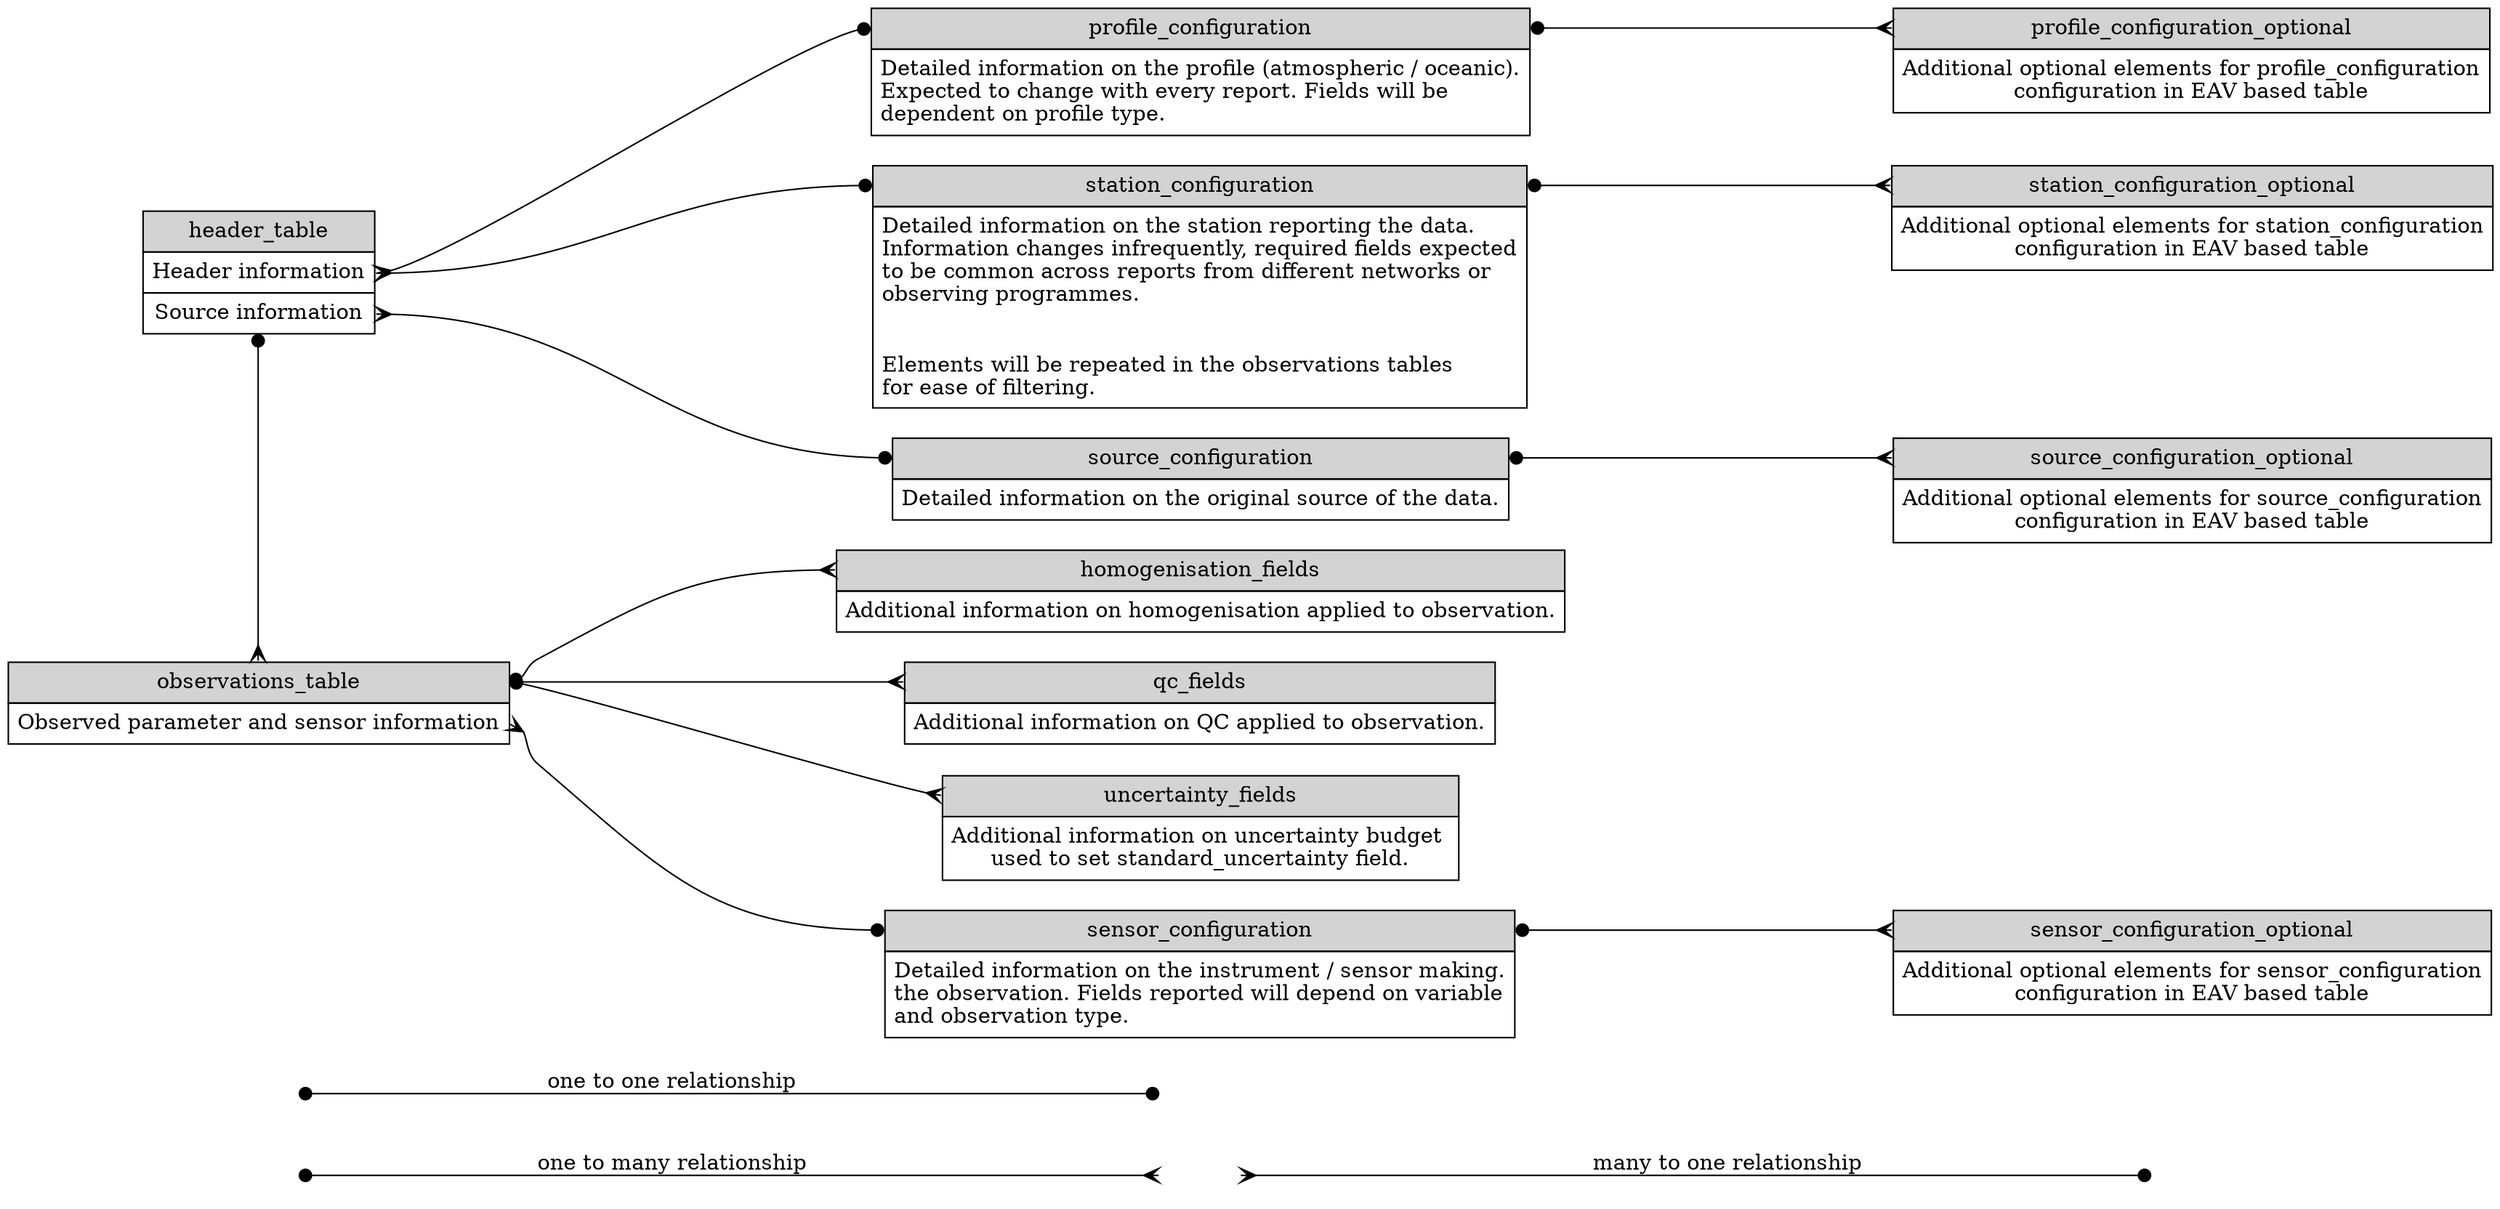 digraph {
  #node [color=white]
  node [margin="0.01" shape=plaintext]
  rankdir=LR;
  n1, n2, n3, n4, n5 [style=invis]
  header_table [label=<<TABLE BORDER="0" CELLBORDER="1" CELLSPACING="0" CELLPADDING="5" COLOR="BLACK">
                                <TR><TD PORT="head" COLSPAN="1" ALIGN="center" BGCOLOR="lightgray">header_table</TD></TR>
                                <TR><TD PORT="header">Header information</TD></TR>
                                <TR><TD PORT="source">Source information</TD></TR>
                             </TABLE>>]

  observations_table [label=<<TABLE BORDER="0" CELLBORDER="1" CELLSPACING="0" CELLPADDING="5" COLOR="BLACK">
                                <TR><TD PORT="head" COLSPAN="1" ALIGN="center" BGCOLOR="lightgray">observations_table</TD></TR>
                                <TR><TD PORT="sensor">Observed parameter and sensor information</TD></TR>
                             </TABLE>>]


  station_configuration [label=<<TABLE BORDER="0" CELLBORDER="1" CELLSPACING="0" CELLPADDING="5" COLOR="BLACK" WIDTH="200px">
                                <TR><TD COLSPAN="1" ALIGN="center" BGCOLOR="lightgray" PORT="head">station_configuration</TD></TR>
                                <TR><TD>Detailed information on the station reporting the data.<BR ALIGN="LEFT"/>
Information changes infrequently, required fields expected<BR ALIGN="LEFT"/>
to be common across reports from different networks or <BR ALIGN="LEFT"/>observing programmes.<BR ALIGN="LEFT"/><BR/>&nbsp;
<BR ALIGN="LEFT"/>
Elements will be repeated in the observations tables <BR ALIGN="left"/>for ease of filtering.<BR ALIGN="LEFT"/></TD></TR>
                             </TABLE>>]

profile_configuration [label=<<TABLE BORDER="0" CELLBORDER="1" CELLSPACING="0" CELLPADDING="5" COLOR="BLACK" WIDTH="200px">
                                <TR><TD COLSPAN="1" ALIGN="center" BGCOLOR="lightgray" PORT="head">profile_configuration</TD></TR>
                                <TR><TD>Detailed information on the profile (atmospheric / oceanic).<BR ALIGN="LEFT"/>
Expected to change with every report. Fields will be<BR ALIGN="LEFT"/>
dependent on profile type.<BR ALIGN="LEFT"/></TD></TR>
                             </TABLE>>]

source_configuration [label=<<TABLE BORDER="0" CELLBORDER="1" CELLSPACING="0" CELLPADDING="5" COLOR="BLACK" WIDTH="200px">
                                <TR><TD COLSPAN="1" ALIGN="center" BGCOLOR="lightgray" PORT="head">source_configuration</TD></TR>
                                <TR><TD>Detailed information on the original source of the data.<BR ALIGN="LEFT"/></TD></TR>
                             </TABLE>>]

sensor_configuration [label=<<TABLE BORDER="0" CELLBORDER="1" CELLSPACING="0" CELLPADDING="5" COLOR="BLACK" WIDTH="200px">
                                <TR><TD COLSPAN="1" ALIGN="center" BGCOLOR="lightgray" PORT="head">sensor_configuration</TD></TR>
                                <TR><TD>
Detailed information on the instrument / sensor making.<BR ALIGN="LEFT"/>
the observation. Fields reported will depend on variable<BR ALIGN="LEFT"/>
and observation type.<BR ALIGN="LEFT"/></TD></TR>
                             </TABLE>>]

qc_fields [label=<<TABLE BORDER="0" CELLBORDER="1" CELLSPACING="0" CELLPADDING="5" COLOR="BLACK" WIDTH="200px">
                                <TR><TD COLSPAN="1" ALIGN="center" BGCOLOR="lightgray" PORT="head">qc_fields</TD></TR>
                                <TR><TD>Additional information on QC applied to observation.</TD></TR></TABLE>>]

uncertainty_fields [label=<<TABLE BORDER="0" CELLBORDER="1" CELLSPACING="0" CELLPADDING="5" COLOR="BLACK" WIDTH="200px">
                                <TR><TD COLSPAN="1" ALIGN="center" BGCOLOR="lightgray" PORT="head">uncertainty_fields</TD></TR>
                                <TR><TD>
Additional information on uncertainty budget <BR ALIGN="LEFT"/>
used to set standard_uncertainty field.</TD></TR></TABLE>>]


homogenisation_fields [label=<<TABLE BORDER="0" CELLBORDER="1" CELLSPACING="0" CELLPADDING="5" COLOR="BLACK" WIDTH="200px">
                                <TR><TD COLSPAN="1" ALIGN="center" BGCOLOR="lightgray" PORT="head">homogenisation_fields</TD></TR>
                                <TR><TD>Additional information on homogenisation applied to observation.</TD></TR></TABLE>>]

station_config_optional [label=<<TABLE BORDER="0" CELLBORDER="1" CELLSPACING="0" CELLPADDING="5" COLOR="BLACK" WIDTH="200px">
                                <TR><TD COLSPAN="1" ALIGN="center" BGCOLOR="lightgray" PORT="head">station_configuration_optional</TD></TR>
                                <TR><TD>Additional optional elements for station_configuration<BR ALIGN="LEFT"/>
configuration in EAV based table</TD></TR></TABLE>>]

source_config_optional [label=<<TABLE BORDER="0" CELLBORDER="1" CELLSPACING="0" CELLPADDING="5" COLOR="BLACK" WIDTH="200px">
                                <TR><TD COLSPAN="1" ALIGN="center" BGCOLOR="lightgray" PORT="head">source_configuration_optional</TD></TR>
                                <TR><TD>Additional optional elements for source_configuration<BR ALIGN="LEFT"/>
configuration in EAV based table</TD></TR></TABLE>>]

sensor_config_optional [label=<<TABLE BORDER="0" CELLBORDER="1" CELLSPACING="0" CELLPADDING="5" COLOR="BLACK" WIDTH="200px">
                                <TR><TD COLSPAN="1" ALIGN="center" BGCOLOR="lightgray" PORT="head">sensor_configuration_optional</TD></TR>
                                <TR><TD>Additional optional elements for sensor_configuration<BR ALIGN="LEFT"/>
configuration in EAV based table</TD></TR></TABLE>>]

profile_config_optional [label=<<TABLE BORDER="0" CELLBORDER="1" CELLSPACING="0" CELLPADDING="5" COLOR="BLACK" WIDTH="200px">
                                <TR><TD COLSPAN="1" ALIGN="center" BGCOLOR="lightgray" PORT="head">profile_configuration_optional</TD></TR>
                                <TR><TD>Additional optional elements for profile_configuration<BR ALIGN="LEFT"/>
configuration in EAV based table</TD></TR></TABLE>>]

  
  {
    rank=same;
    header_table;
    observations_table;
  }

  n1 -> n2 [arrowtail = dot , arrowhead = crow, dir = both, label = "one to many relationship"];
  n2 -> n3 [arrowhead = dot , arrowtail = crow, dir = both, label = "many to one relationship"];
  n4 -> n5 [arrowhead = dot , arrowtail = dot , dir = both, label = "one to one relationship"];

  header_table -> observations_table [arrowtail=dot, arrowhead=crow, dir=both, label="      "];
  header_table:header -> station_configuration:head [arrowtail=crow, arrowhead=dot, dir=both];
  header_table:header -> profile_configuration:head [arrowtail=crow, arrowhead=dot, dir=both];
  header_table:source -> source_configuration:head [arrowtail=crow, arrowhead=dot, dir=both];

  observations_table:head -> qc_fields:head [arrowtail=dot, dir=both, arrowhead=crow];
  observations_table:head -> uncertainty_fields:head [arrowtail=dot, dir=both, arrowhead=crow];
  observations_table:head -> homogenisation_fields:head [arrowtail=dot, dir=both, arrowhead=crow];
  observations_table:sensor -> sensor_configuration:head [arrowtail=crow, dir=both, arrowhead=dot];

  station_configuration:head -> station_config_optional:head [arrowhead=crow, arrowtail=dot, dir=both];
  source_configuration:head -> source_config_optional:head [arrowhead=crow, arrowtail=dot, dir=both];
  profile_configuration:head -> profile_config_optional:head [arrowhead=crow, arrowtail=dot, dir=both];
  sensor_configuration:head -> sensor_config_optional:head [arrowhead=crow, arrowtail=dot, dir=both];
}
